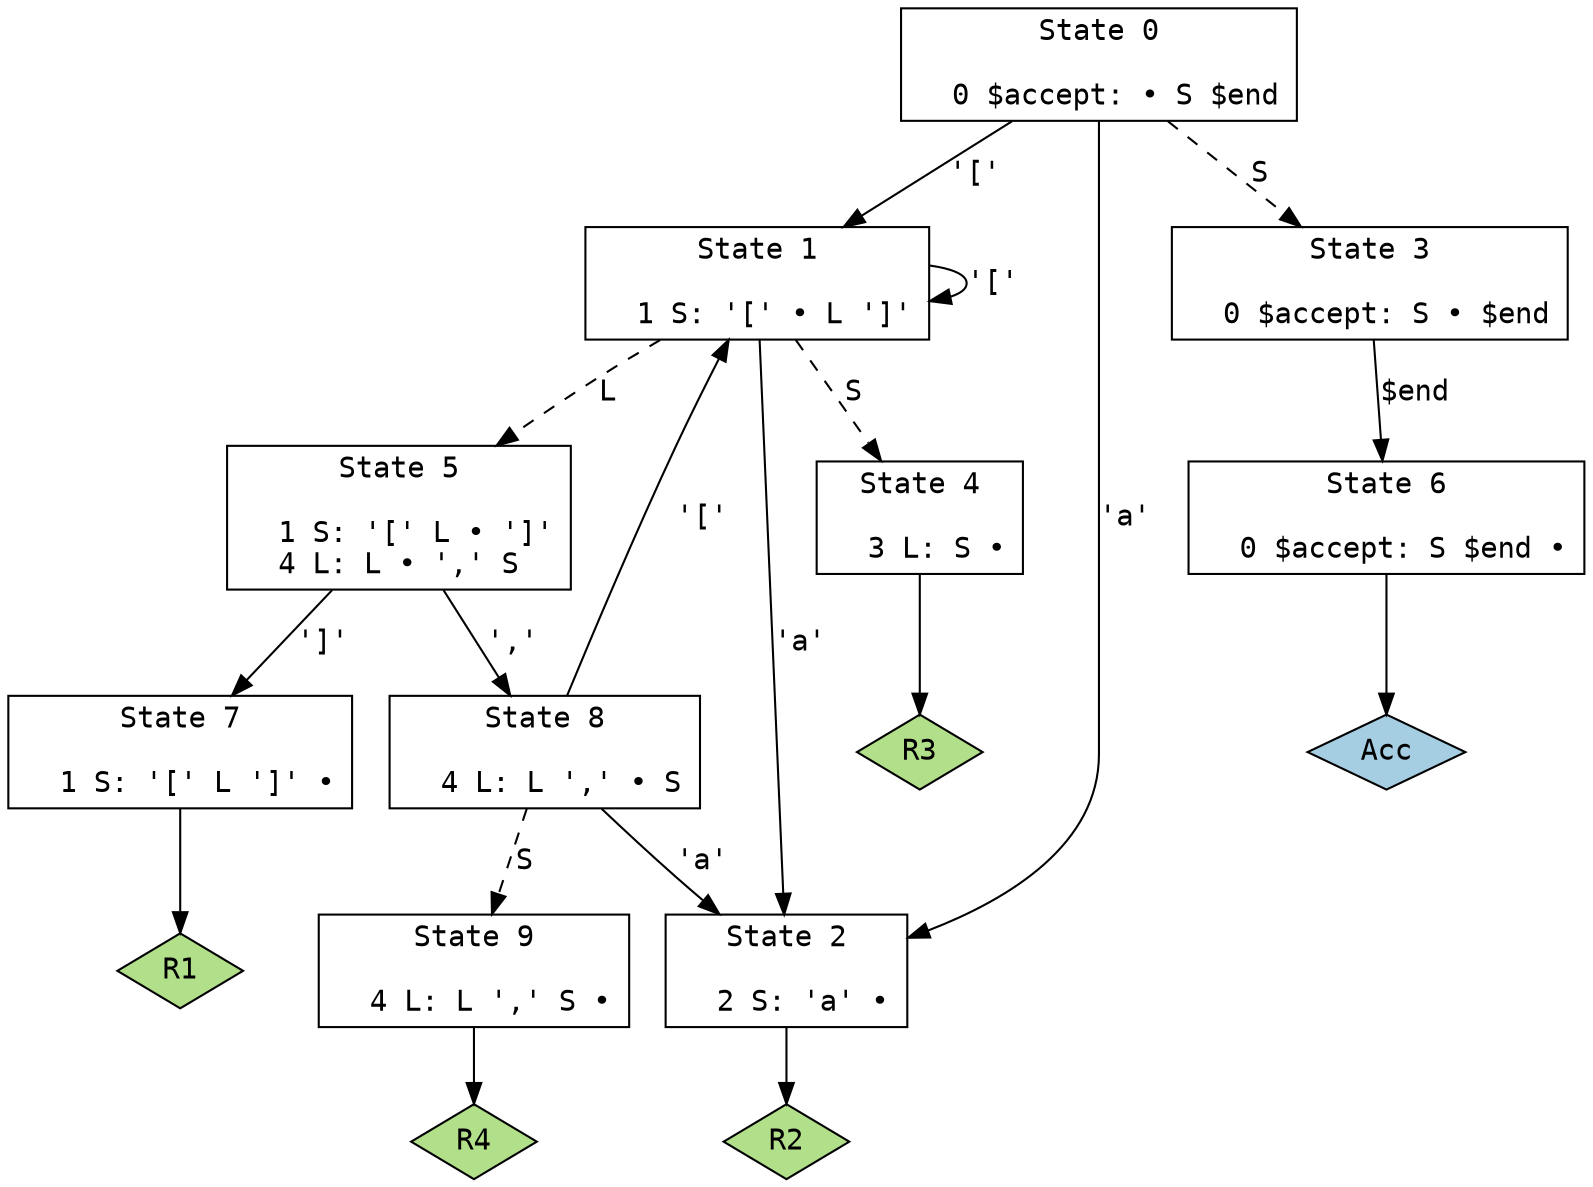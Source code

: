 // Generated by GNU Bison 3.8.2.
// Report bugs to <bug-bison@gnu.org>.
// Home page: <https://www.gnu.org/software/bison/>.

digraph "g2.y"
{
  node [fontname = courier, shape = box, colorscheme = paired6]
  edge [fontname = courier]

  0 [label="State 0\n\l  0 $accept: • S $end\l"]
  0 -> 1 [style=solid label="'['"]
  0 -> 2 [style=solid label="'a'"]
  0 -> 3 [style=dashed label="S"]
  1 [label="State 1\n\l  1 S: '[' • L ']'\l"]
  1 -> 1 [style=solid label="'['"]
  1 -> 2 [style=solid label="'a'"]
  1 -> 4 [style=dashed label="S"]
  1 -> 5 [style=dashed label="L"]
  2 [label="State 2\n\l  2 S: 'a' •\l"]
  2 -> "2R2" [style=solid]
 "2R2" [label="R2", fillcolor=3, shape=diamond, style=filled]
  3 [label="State 3\n\l  0 $accept: S • $end\l"]
  3 -> 6 [style=solid label="$end"]
  4 [label="State 4\n\l  3 L: S •\l"]
  4 -> "4R3" [style=solid]
 "4R3" [label="R3", fillcolor=3, shape=diamond, style=filled]
  5 [label="State 5\n\l  1 S: '[' L • ']'\l  4 L: L • ',' S\l"]
  5 -> 7 [style=solid label="']'"]
  5 -> 8 [style=solid label="','"]
  6 [label="State 6\n\l  0 $accept: S $end •\l"]
  6 -> "6R0" [style=solid]
 "6R0" [label="Acc", fillcolor=1, shape=diamond, style=filled]
  7 [label="State 7\n\l  1 S: '[' L ']' •\l"]
  7 -> "7R1" [style=solid]
 "7R1" [label="R1", fillcolor=3, shape=diamond, style=filled]
  8 [label="State 8\n\l  4 L: L ',' • S\l"]
  8 -> 1 [style=solid label="'['"]
  8 -> 2 [style=solid label="'a'"]
  8 -> 9 [style=dashed label="S"]
  9 [label="State 9\n\l  4 L: L ',' S •\l"]
  9 -> "9R4" [style=solid]
 "9R4" [label="R4", fillcolor=3, shape=diamond, style=filled]
}
